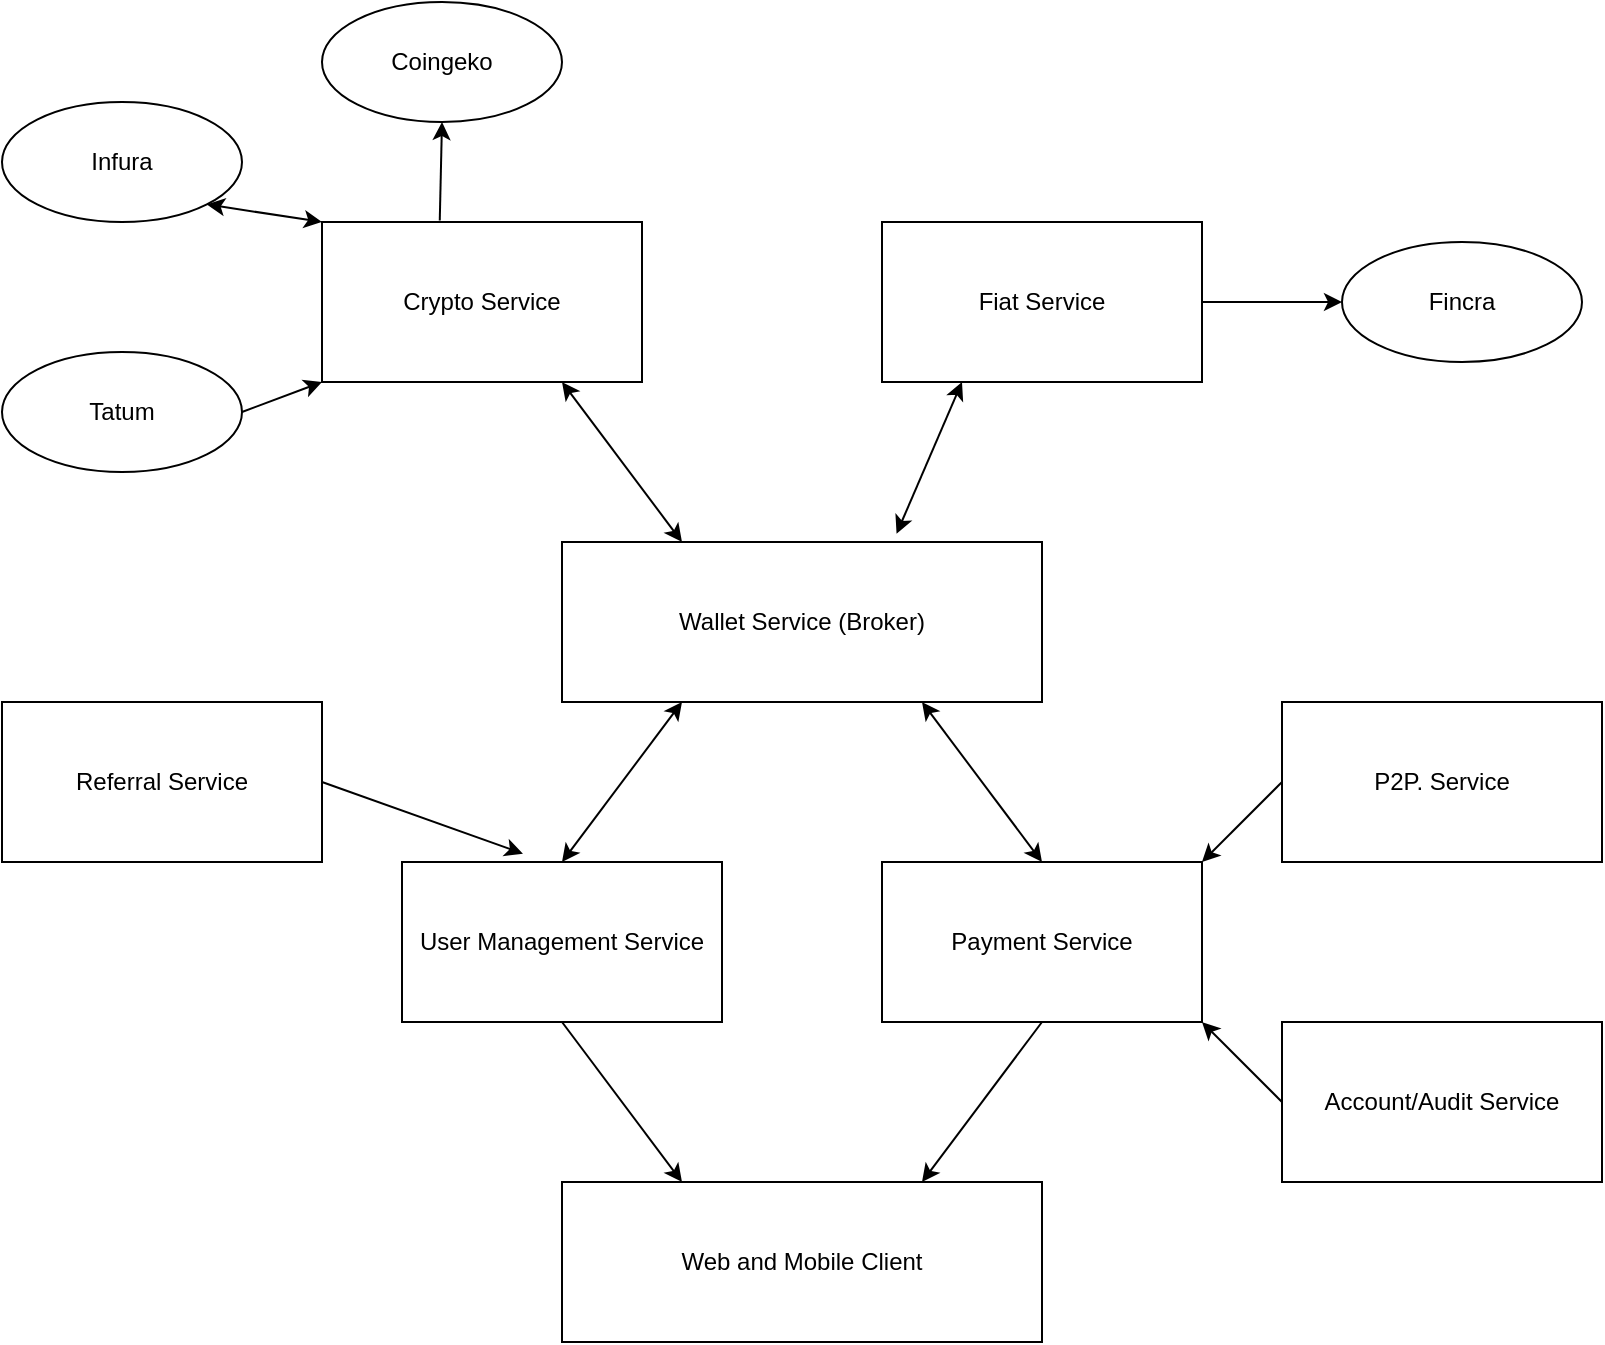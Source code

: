<mxfile version="17.4.6" type="github">
  <diagram id="3J2Hi4m6HjvJTrt6Tyxp" name="Page-1">
    <mxGraphModel dx="1577" dy="923" grid="1" gridSize="10" guides="1" tooltips="1" connect="1" arrows="1" fold="1" page="1" pageScale="1" pageWidth="827" pageHeight="1169" math="0" shadow="0">
      <root>
        <mxCell id="0" />
        <mxCell id="1" parent="0" />
        <mxCell id="3_59RrlBkz-Cef29AVEm-28" value="" style="group" vertex="1" connectable="0" parent="1">
          <mxGeometry y="310" width="800" height="670" as="geometry" />
        </mxCell>
        <mxCell id="3_59RrlBkz-Cef29AVEm-1" value="Web and Mobile Client" style="rounded=0;whiteSpace=wrap;html=1;" vertex="1" parent="3_59RrlBkz-Cef29AVEm-28">
          <mxGeometry x="280" y="590" width="240" height="80" as="geometry" />
        </mxCell>
        <mxCell id="3_59RrlBkz-Cef29AVEm-2" value="User Management Service" style="rounded=0;whiteSpace=wrap;html=1;" vertex="1" parent="3_59RrlBkz-Cef29AVEm-28">
          <mxGeometry x="200" y="430" width="160" height="80" as="geometry" />
        </mxCell>
        <mxCell id="3_59RrlBkz-Cef29AVEm-3" value="Payment Service" style="rounded=0;whiteSpace=wrap;html=1;" vertex="1" parent="3_59RrlBkz-Cef29AVEm-28">
          <mxGeometry x="440" y="430" width="160" height="80" as="geometry" />
        </mxCell>
        <mxCell id="3_59RrlBkz-Cef29AVEm-4" value="Wallet Service (Broker)" style="rounded=0;whiteSpace=wrap;html=1;" vertex="1" parent="3_59RrlBkz-Cef29AVEm-28">
          <mxGeometry x="280" y="270" width="240" height="80" as="geometry" />
        </mxCell>
        <mxCell id="3_59RrlBkz-Cef29AVEm-5" value="P2P. Service" style="rounded=0;whiteSpace=wrap;html=1;" vertex="1" parent="3_59RrlBkz-Cef29AVEm-28">
          <mxGeometry x="640" y="350" width="160" height="80" as="geometry" />
        </mxCell>
        <mxCell id="3_59RrlBkz-Cef29AVEm-6" value="Account/Audit Service" style="rounded=0;whiteSpace=wrap;html=1;" vertex="1" parent="3_59RrlBkz-Cef29AVEm-28">
          <mxGeometry x="640" y="510" width="160" height="80" as="geometry" />
        </mxCell>
        <mxCell id="3_59RrlBkz-Cef29AVEm-7" value="Referral Service" style="rounded=0;whiteSpace=wrap;html=1;" vertex="1" parent="3_59RrlBkz-Cef29AVEm-28">
          <mxGeometry y="350" width="160" height="80" as="geometry" />
        </mxCell>
        <mxCell id="3_59RrlBkz-Cef29AVEm-8" value="Crypto Service" style="rounded=0;whiteSpace=wrap;html=1;" vertex="1" parent="3_59RrlBkz-Cef29AVEm-28">
          <mxGeometry x="160" y="110" width="160" height="80" as="geometry" />
        </mxCell>
        <mxCell id="3_59RrlBkz-Cef29AVEm-9" value="Fiat Service" style="rounded=0;whiteSpace=wrap;html=1;" vertex="1" parent="3_59RrlBkz-Cef29AVEm-28">
          <mxGeometry x="440" y="110" width="160" height="80" as="geometry" />
        </mxCell>
        <mxCell id="3_59RrlBkz-Cef29AVEm-10" value="Fincra" style="ellipse;whiteSpace=wrap;html=1;rounded=0;" vertex="1" parent="3_59RrlBkz-Cef29AVEm-28">
          <mxGeometry x="670" y="120" width="120" height="60" as="geometry" />
        </mxCell>
        <mxCell id="3_59RrlBkz-Cef29AVEm-12" value="Infura" style="ellipse;whiteSpace=wrap;html=1;rounded=0;" vertex="1" parent="3_59RrlBkz-Cef29AVEm-28">
          <mxGeometry y="50" width="120" height="60" as="geometry" />
        </mxCell>
        <mxCell id="3_59RrlBkz-Cef29AVEm-14" value="Coingeko" style="ellipse;whiteSpace=wrap;html=1;rounded=0;" vertex="1" parent="3_59RrlBkz-Cef29AVEm-28">
          <mxGeometry x="160" width="120" height="60" as="geometry" />
        </mxCell>
        <mxCell id="3_59RrlBkz-Cef29AVEm-15" value="Tatum" style="ellipse;whiteSpace=wrap;html=1;rounded=0;" vertex="1" parent="3_59RrlBkz-Cef29AVEm-28">
          <mxGeometry y="175" width="120" height="60" as="geometry" />
        </mxCell>
        <mxCell id="3_59RrlBkz-Cef29AVEm-16" value="" style="endArrow=classic;startArrow=classic;html=1;rounded=0;exitX=1;exitY=1;exitDx=0;exitDy=0;entryX=0;entryY=0;entryDx=0;entryDy=0;" edge="1" parent="3_59RrlBkz-Cef29AVEm-28" source="3_59RrlBkz-Cef29AVEm-12" target="3_59RrlBkz-Cef29AVEm-8">
          <mxGeometry width="50" height="50" relative="1" as="geometry">
            <mxPoint x="490" y="100" as="sourcePoint" />
            <mxPoint x="540" y="50" as="targetPoint" />
          </mxGeometry>
        </mxCell>
        <mxCell id="3_59RrlBkz-Cef29AVEm-17" value="" style="endArrow=classic;html=1;rounded=0;exitX=1;exitY=0.5;exitDx=0;exitDy=0;entryX=0;entryY=1;entryDx=0;entryDy=0;" edge="1" parent="3_59RrlBkz-Cef29AVEm-28" source="3_59RrlBkz-Cef29AVEm-15" target="3_59RrlBkz-Cef29AVEm-8">
          <mxGeometry width="50" height="50" relative="1" as="geometry">
            <mxPoint x="490" y="100" as="sourcePoint" />
            <mxPoint x="540" y="50" as="targetPoint" />
          </mxGeometry>
        </mxCell>
        <mxCell id="3_59RrlBkz-Cef29AVEm-18" value="" style="endArrow=classic;html=1;rounded=0;exitX=0.368;exitY=-0.01;exitDx=0;exitDy=0;entryX=0.5;entryY=1;entryDx=0;entryDy=0;exitPerimeter=0;" edge="1" parent="3_59RrlBkz-Cef29AVEm-28" source="3_59RrlBkz-Cef29AVEm-8" target="3_59RrlBkz-Cef29AVEm-14">
          <mxGeometry width="50" height="50" relative="1" as="geometry">
            <mxPoint x="130" y="230" as="sourcePoint" />
            <mxPoint x="170.0" y="200" as="targetPoint" />
          </mxGeometry>
        </mxCell>
        <mxCell id="3_59RrlBkz-Cef29AVEm-19" value="" style="endArrow=classic;startArrow=classic;html=1;rounded=0;exitX=0.25;exitY=0;exitDx=0;exitDy=0;entryX=0.75;entryY=1;entryDx=0;entryDy=0;" edge="1" parent="3_59RrlBkz-Cef29AVEm-28" source="3_59RrlBkz-Cef29AVEm-4" target="3_59RrlBkz-Cef29AVEm-8">
          <mxGeometry width="50" height="50" relative="1" as="geometry">
            <mxPoint x="490" y="100" as="sourcePoint" />
            <mxPoint x="540" y="50" as="targetPoint" />
          </mxGeometry>
        </mxCell>
        <mxCell id="3_59RrlBkz-Cef29AVEm-20" value="" style="endArrow=classic;startArrow=classic;html=1;rounded=0;exitX=0.697;exitY=-0.052;exitDx=0;exitDy=0;exitPerimeter=0;" edge="1" parent="3_59RrlBkz-Cef29AVEm-28" source="3_59RrlBkz-Cef29AVEm-4">
          <mxGeometry width="50" height="50" relative="1" as="geometry">
            <mxPoint x="490" y="100" as="sourcePoint" />
            <mxPoint x="480" y="190" as="targetPoint" />
          </mxGeometry>
        </mxCell>
        <mxCell id="3_59RrlBkz-Cef29AVEm-21" value="" style="endArrow=classic;startArrow=classic;html=1;rounded=0;exitX=0.5;exitY=0;exitDx=0;exitDy=0;entryX=0.25;entryY=1;entryDx=0;entryDy=0;" edge="1" parent="3_59RrlBkz-Cef29AVEm-28" source="3_59RrlBkz-Cef29AVEm-2" target="3_59RrlBkz-Cef29AVEm-4">
          <mxGeometry width="50" height="50" relative="1" as="geometry">
            <mxPoint x="490" y="350" as="sourcePoint" />
            <mxPoint x="540" y="300" as="targetPoint" />
          </mxGeometry>
        </mxCell>
        <mxCell id="3_59RrlBkz-Cef29AVEm-22" value="" style="endArrow=classic;startArrow=classic;html=1;rounded=0;exitX=0.5;exitY=0;exitDx=0;exitDy=0;entryX=0.75;entryY=1;entryDx=0;entryDy=0;" edge="1" parent="3_59RrlBkz-Cef29AVEm-28" source="3_59RrlBkz-Cef29AVEm-3" target="3_59RrlBkz-Cef29AVEm-4">
          <mxGeometry width="50" height="50" relative="1" as="geometry">
            <mxPoint x="490" y="350" as="sourcePoint" />
            <mxPoint x="540" y="300" as="targetPoint" />
          </mxGeometry>
        </mxCell>
        <mxCell id="3_59RrlBkz-Cef29AVEm-23" value="" style="endArrow=classic;html=1;rounded=0;exitX=0;exitY=0.5;exitDx=0;exitDy=0;entryX=1;entryY=0;entryDx=0;entryDy=0;" edge="1" parent="3_59RrlBkz-Cef29AVEm-28" source="3_59RrlBkz-Cef29AVEm-5" target="3_59RrlBkz-Cef29AVEm-3">
          <mxGeometry width="50" height="50" relative="1" as="geometry">
            <mxPoint x="490" y="350" as="sourcePoint" />
            <mxPoint x="540" y="300" as="targetPoint" />
          </mxGeometry>
        </mxCell>
        <mxCell id="3_59RrlBkz-Cef29AVEm-24" value="" style="endArrow=classic;html=1;rounded=0;exitX=0;exitY=0.5;exitDx=0;exitDy=0;entryX=1;entryY=1;entryDx=0;entryDy=0;" edge="1" parent="3_59RrlBkz-Cef29AVEm-28" source="3_59RrlBkz-Cef29AVEm-6" target="3_59RrlBkz-Cef29AVEm-3">
          <mxGeometry width="50" height="50" relative="1" as="geometry">
            <mxPoint x="490" y="350" as="sourcePoint" />
            <mxPoint x="540" y="300" as="targetPoint" />
          </mxGeometry>
        </mxCell>
        <mxCell id="3_59RrlBkz-Cef29AVEm-25" value="" style="endArrow=classic;html=1;rounded=0;exitX=1;exitY=0.5;exitDx=0;exitDy=0;entryX=0.378;entryY=-0.052;entryDx=0;entryDy=0;entryPerimeter=0;" edge="1" parent="3_59RrlBkz-Cef29AVEm-28" source="3_59RrlBkz-Cef29AVEm-7" target="3_59RrlBkz-Cef29AVEm-2">
          <mxGeometry width="50" height="50" relative="1" as="geometry">
            <mxPoint x="490" y="350" as="sourcePoint" />
            <mxPoint x="540" y="300" as="targetPoint" />
          </mxGeometry>
        </mxCell>
        <mxCell id="3_59RrlBkz-Cef29AVEm-26" value="" style="endArrow=classic;html=1;rounded=0;exitX=0.5;exitY=1;exitDx=0;exitDy=0;entryX=0.25;entryY=0;entryDx=0;entryDy=0;" edge="1" parent="3_59RrlBkz-Cef29AVEm-28" source="3_59RrlBkz-Cef29AVEm-2" target="3_59RrlBkz-Cef29AVEm-1">
          <mxGeometry width="50" height="50" relative="1" as="geometry">
            <mxPoint x="490" y="370" as="sourcePoint" />
            <mxPoint x="540" y="320" as="targetPoint" />
          </mxGeometry>
        </mxCell>
        <mxCell id="3_59RrlBkz-Cef29AVEm-11" value="" style="edgeStyle=orthogonalEdgeStyle;rounded=0;orthogonalLoop=1;jettySize=auto;html=1;" edge="1" parent="3_59RrlBkz-Cef29AVEm-28" source="3_59RrlBkz-Cef29AVEm-9" target="3_59RrlBkz-Cef29AVEm-10">
          <mxGeometry relative="1" as="geometry" />
        </mxCell>
        <mxCell id="3_59RrlBkz-Cef29AVEm-27" value="" style="endArrow=classic;html=1;rounded=0;exitX=0.5;exitY=1;exitDx=0;exitDy=0;entryX=0.75;entryY=0;entryDx=0;entryDy=0;" edge="1" parent="3_59RrlBkz-Cef29AVEm-28" source="3_59RrlBkz-Cef29AVEm-3" target="3_59RrlBkz-Cef29AVEm-1">
          <mxGeometry width="50" height="50" relative="1" as="geometry">
            <mxPoint x="490" y="370" as="sourcePoint" />
            <mxPoint x="540" y="320" as="targetPoint" />
          </mxGeometry>
        </mxCell>
      </root>
    </mxGraphModel>
  </diagram>
</mxfile>
